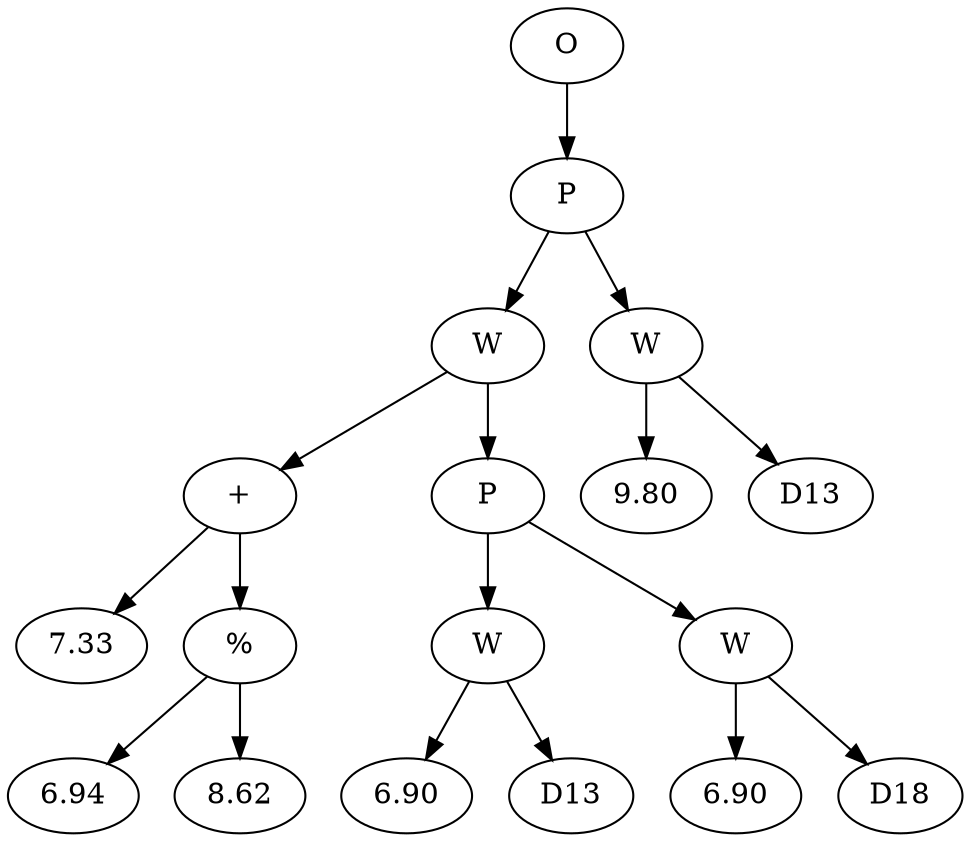 // Tree
digraph {
	37181460 [label=O]
	37181461 [label=P]
	37181460 -> 37181461
	37181462 [label=W]
	37181461 -> 37181462
	37181463 [label="+"]
	37181462 -> 37181463
	37181464 [label=7.33]
	37181463 -> 37181464
	37181465 [label="%"]
	37181463 -> 37181465
	37181466 [label=6.94]
	37181465 -> 37181466
	37181467 [label=8.62]
	37181465 -> 37181467
	37181468 [label=P]
	37181462 -> 37181468
	37181469 [label=W]
	37181468 -> 37181469
	37181470 [label=6.90]
	37181469 -> 37181470
	37181471 [label=D13]
	37181469 -> 37181471
	37181472 [label=W]
	37181468 -> 37181472
	37181473 [label=6.90]
	37181472 -> 37181473
	37181474 [label=D18]
	37181472 -> 37181474
	37181475 [label=W]
	37181461 -> 37181475
	37181476 [label=9.80]
	37181475 -> 37181476
	37181477 [label=D13]
	37181475 -> 37181477
}

